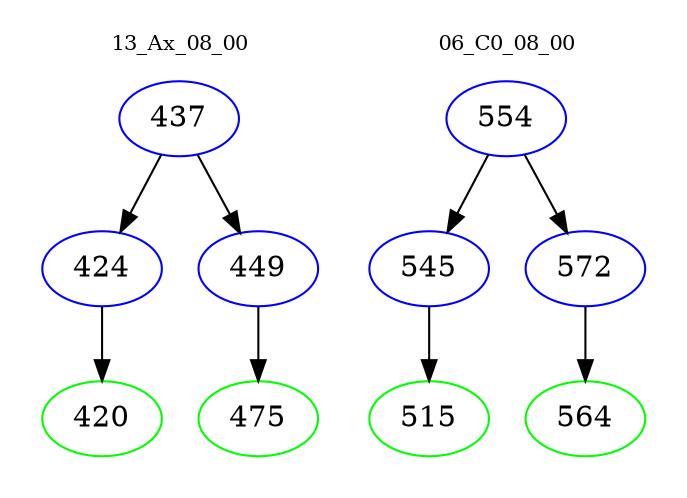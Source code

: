 digraph{
subgraph cluster_0 {
color = white
label = "13_Ax_08_00";
fontsize=10;
T0_437 [label="437", color="blue"]
T0_437 -> T0_424 [color="black"]
T0_424 [label="424", color="blue"]
T0_424 -> T0_420 [color="black"]
T0_420 [label="420", color="green"]
T0_437 -> T0_449 [color="black"]
T0_449 [label="449", color="blue"]
T0_449 -> T0_475 [color="black"]
T0_475 [label="475", color="green"]
}
subgraph cluster_1 {
color = white
label = "06_C0_08_00";
fontsize=10;
T1_554 [label="554", color="blue"]
T1_554 -> T1_545 [color="black"]
T1_545 [label="545", color="blue"]
T1_545 -> T1_515 [color="black"]
T1_515 [label="515", color="green"]
T1_554 -> T1_572 [color="black"]
T1_572 [label="572", color="blue"]
T1_572 -> T1_564 [color="black"]
T1_564 [label="564", color="green"]
}
}
